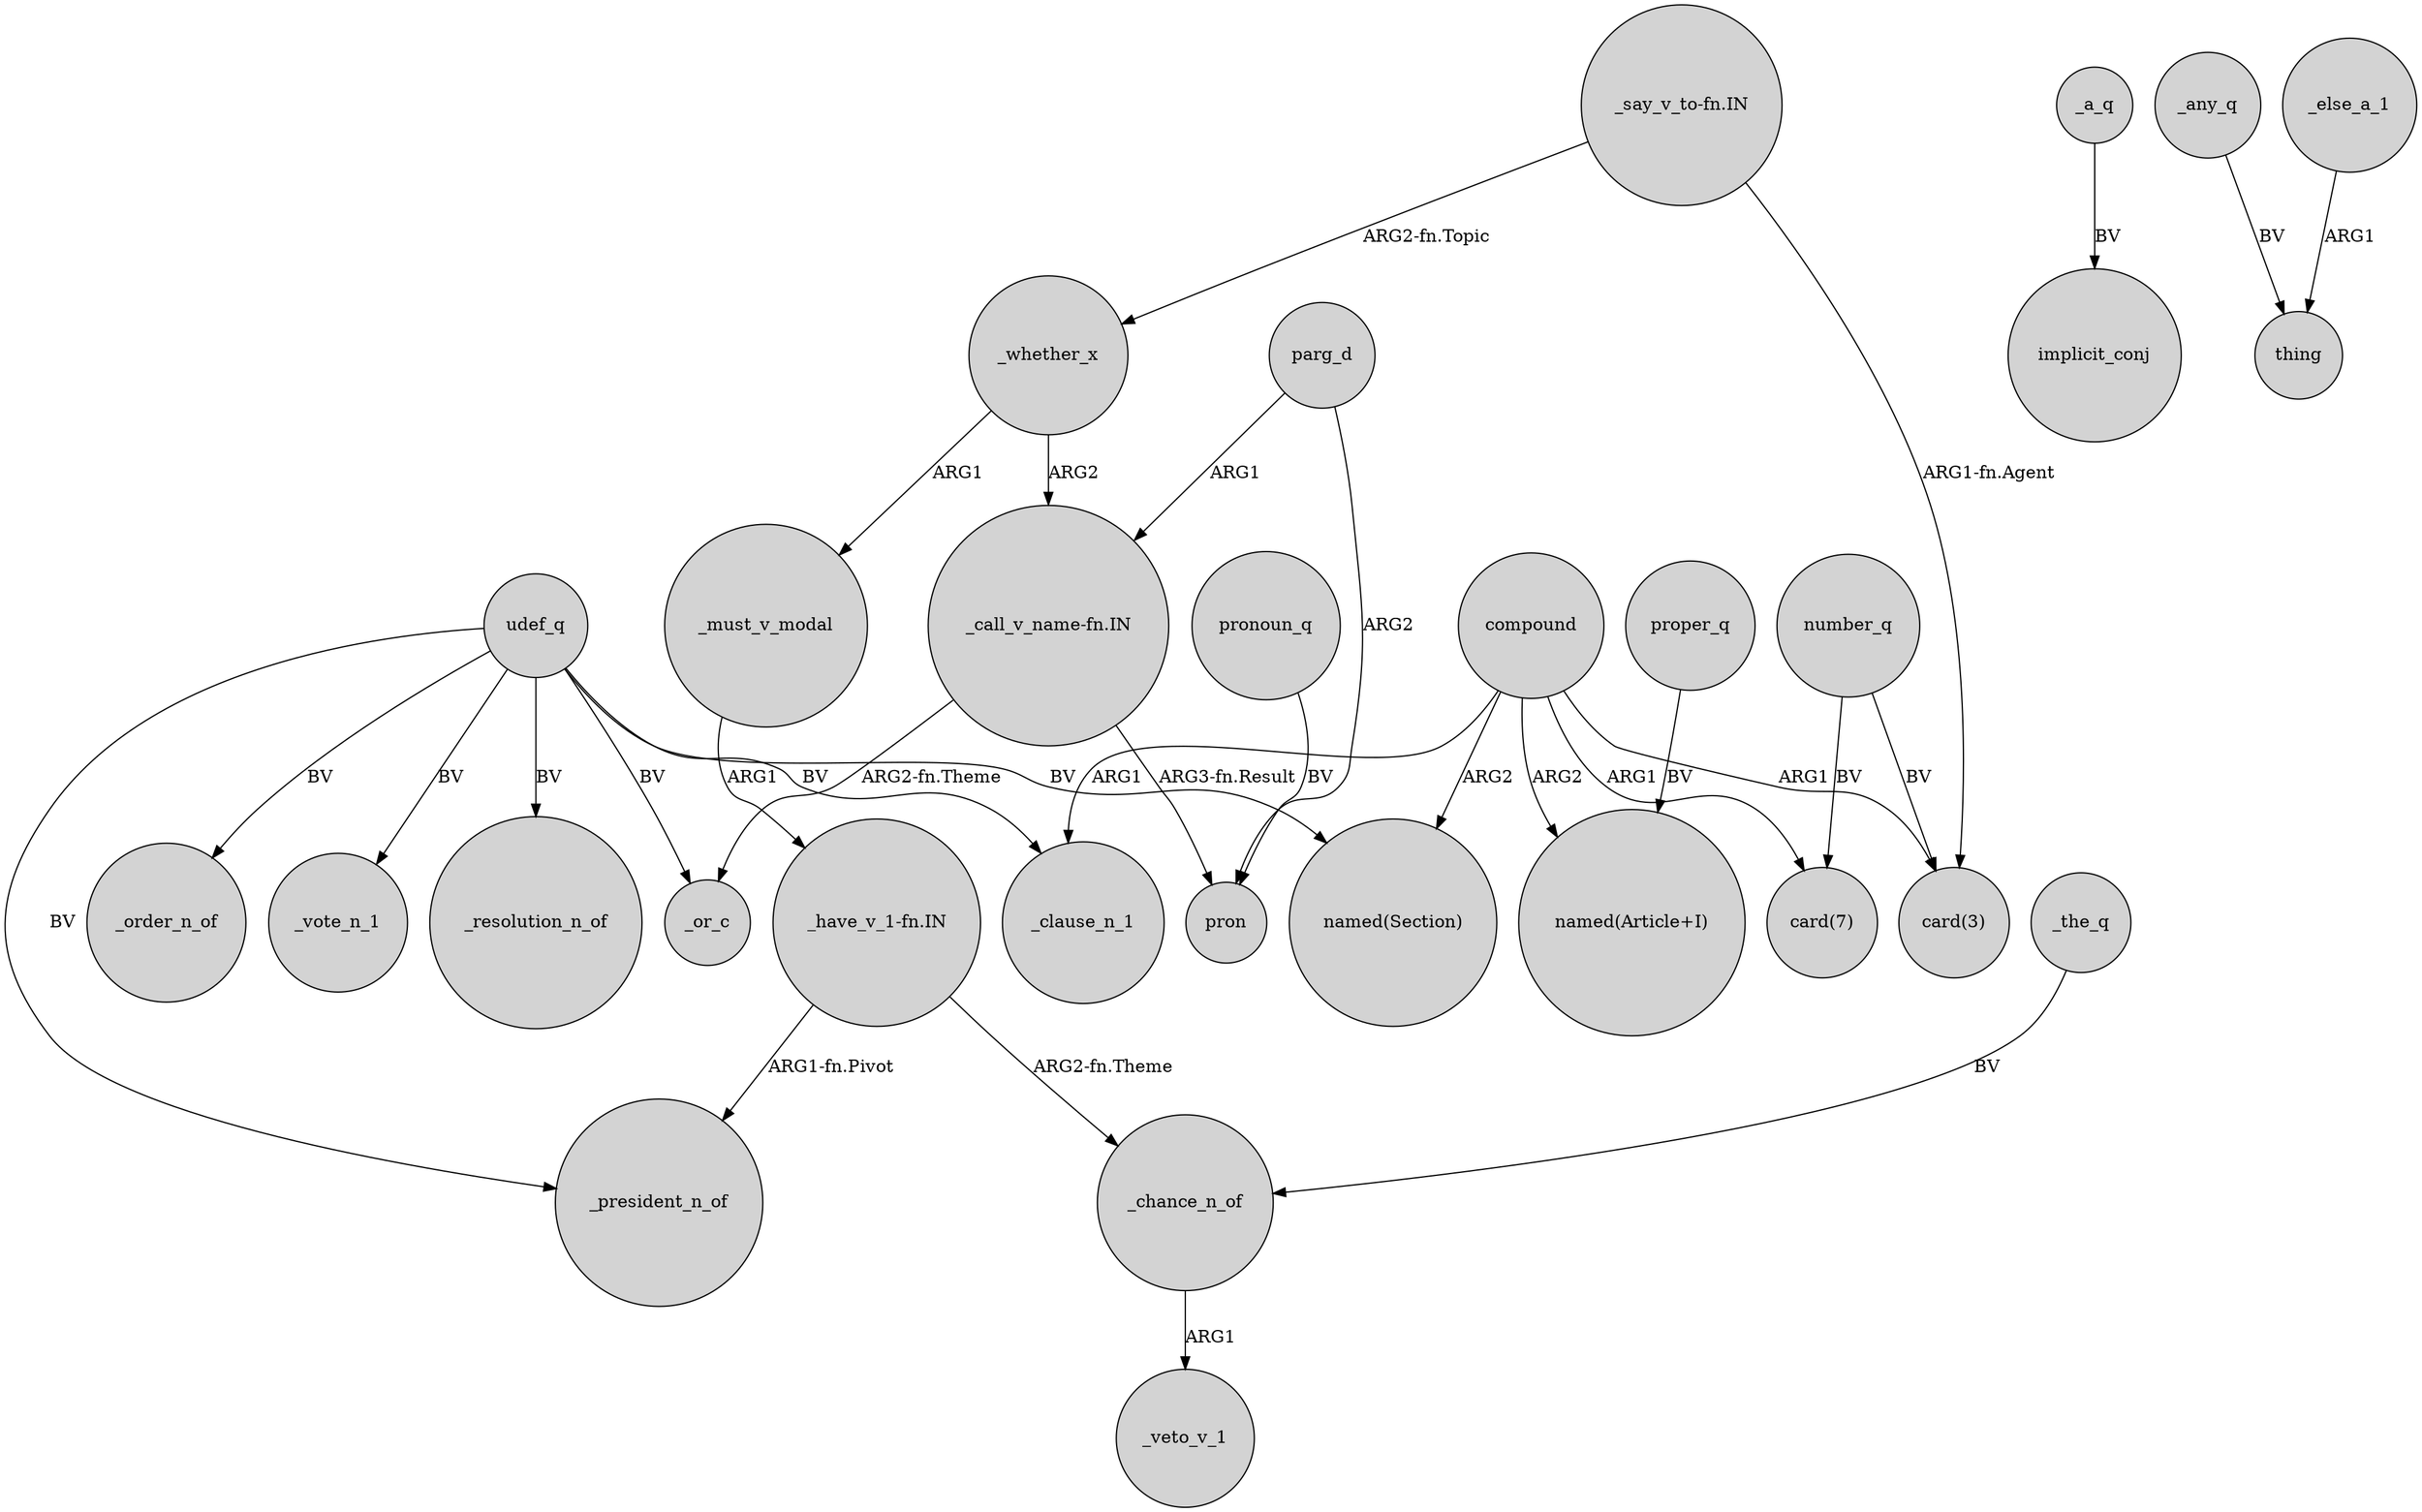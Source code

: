 digraph {
	node [shape=circle style=filled]
	_must_v_modal -> "_have_v_1-fn.IN" [label=ARG1]
	_a_q -> implicit_conj [label=BV]
	"_have_v_1-fn.IN" -> _president_n_of [label="ARG1-fn.Pivot"]
	udef_q -> _order_n_of [label=BV]
	"_call_v_name-fn.IN" -> _or_c [label="ARG2-fn.Theme"]
	compound -> "named(Article+I)" [label=ARG2]
	udef_q -> _or_c [label=BV]
	compound -> "card(7)" [label=ARG1]
	parg_d -> pron [label=ARG2]
	parg_d -> "_call_v_name-fn.IN" [label=ARG1]
	pronoun_q -> pron [label=BV]
	_whether_x -> _must_v_modal [label=ARG1]
	number_q -> "card(7)" [label=BV]
	proper_q -> "named(Article+I)" [label=BV]
	udef_q -> _president_n_of [label=BV]
	compound -> "card(3)" [label=ARG1]
	"_have_v_1-fn.IN" -> _chance_n_of [label="ARG2-fn.Theme"]
	_whether_x -> "_call_v_name-fn.IN" [label=ARG2]
	compound -> _clause_n_1 [label=ARG1]
	_any_q -> thing [label=BV]
	udef_q -> _vote_n_1 [label=BV]
	_else_a_1 -> thing [label=ARG1]
	number_q -> "card(3)" [label=BV]
	_the_q -> _chance_n_of [label=BV]
	compound -> "named(Section)" [label=ARG2]
	udef_q -> "named(Section)" [label=BV]
	_chance_n_of -> _veto_v_1 [label=ARG1]
	"_say_v_to-fn.IN" -> "card(3)" [label="ARG1-fn.Agent"]
	"_call_v_name-fn.IN" -> pron [label="ARG3-fn.Result"]
	udef_q -> _clause_n_1 [label=BV]
	"_say_v_to-fn.IN" -> _whether_x [label="ARG2-fn.Topic"]
	udef_q -> _resolution_n_of [label=BV]
}
